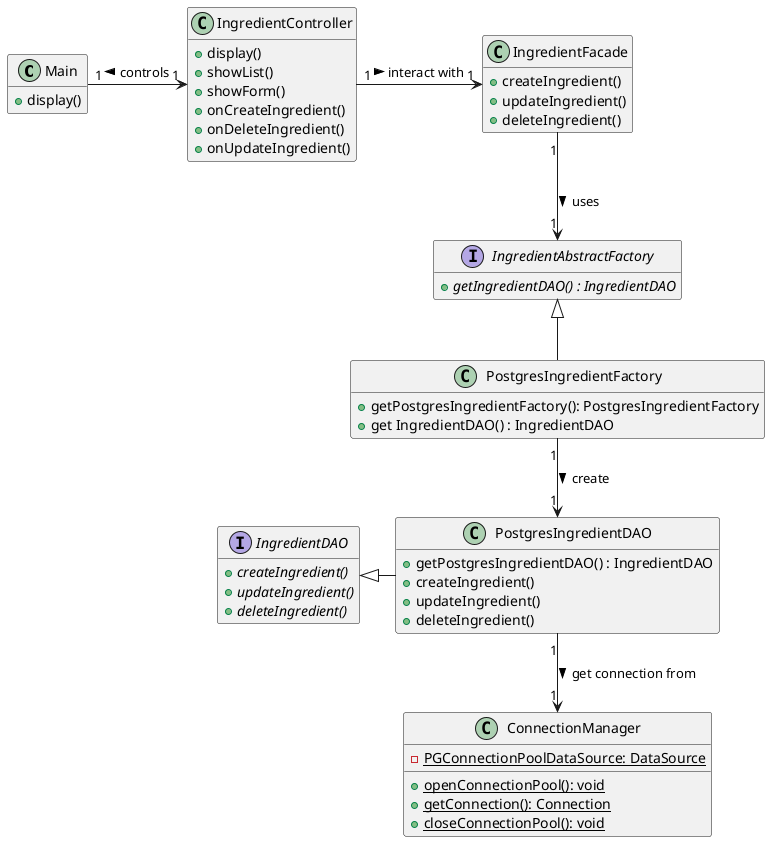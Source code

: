 @startuml IngredientClassDiagram
hide empty members

class Main {
  + display()
}

class IngredientController {
  + display()
  + showList()
  + showForm()
  + onCreateIngredient()
  + onDeleteIngredient()
  + onUpdateIngredient()
}


class IngredientFacade {
  + createIngredient()
  + updateIngredient()
  + deleteIngredient()
}


interface IngredientAbstractFactory {
  + {abstract} getIngredientDAO() : IngredientDAO

}


class PostgresIngredientFactory {
  + getPostgresIngredientFactory(): PostgresIngredientFactory
  + get IngredientDAO() : IngredientDAO
}


Interface IngredientDAO {
  + {abstract} createIngredient()
  + {abstract} updateIngredient()
  + {abstract} deleteIngredient()
}


class PostgresIngredientDAO{
  + getPostgresIngredientDAO() : IngredientDAO
  + createIngredient()
  + updateIngredient()
  + deleteIngredient()
}


class ConnectionManager {
  ' it is private and should be accessed by any other classes except with the available methods
  - {static} PGConnectionPoolDataSource: DataSource
  + {static} openConnectionPool(): void
  + {static} getConnection(): Connection
  + {static} closeConnectionPool(): void
}


' not an object, so not sure it's needed
' database "Postgres\nDatabase" as Postgres {

' }

PostgresIngredientFactory -u-|> IngredientAbstractFactory
PostgresIngredientDAO     -l-|> IngredientDAO

Main            "1" -r-> "1" IngredientController: <  controls
IngredientController      "1" -r-> "1" IngredientFacade: > interact with
IngredientFacade          "1" --> "1" IngredientAbstractFactory: > uses
PostgresIngredientFactory "1" --> "1" PostgresIngredientDAO: > create
PostgresIngredientDAO     "1" --> "1" ConnectionManager:> get connection from
' ConnectionManager         --> Postgres

' an interface cannot have association starting from it (it can't have attributes unless they are static)
' the factory generate a concrete object, so we need to link it to the concrete class instead of the interface. But we still need it as a contract
' not useful to store the DAO in facade, we can fetch it anytime we need it (pure composition/delegation)
' the UI needs methods to deal with actions (validate creation...) that will call the controller to do the specific tasks



@enduml